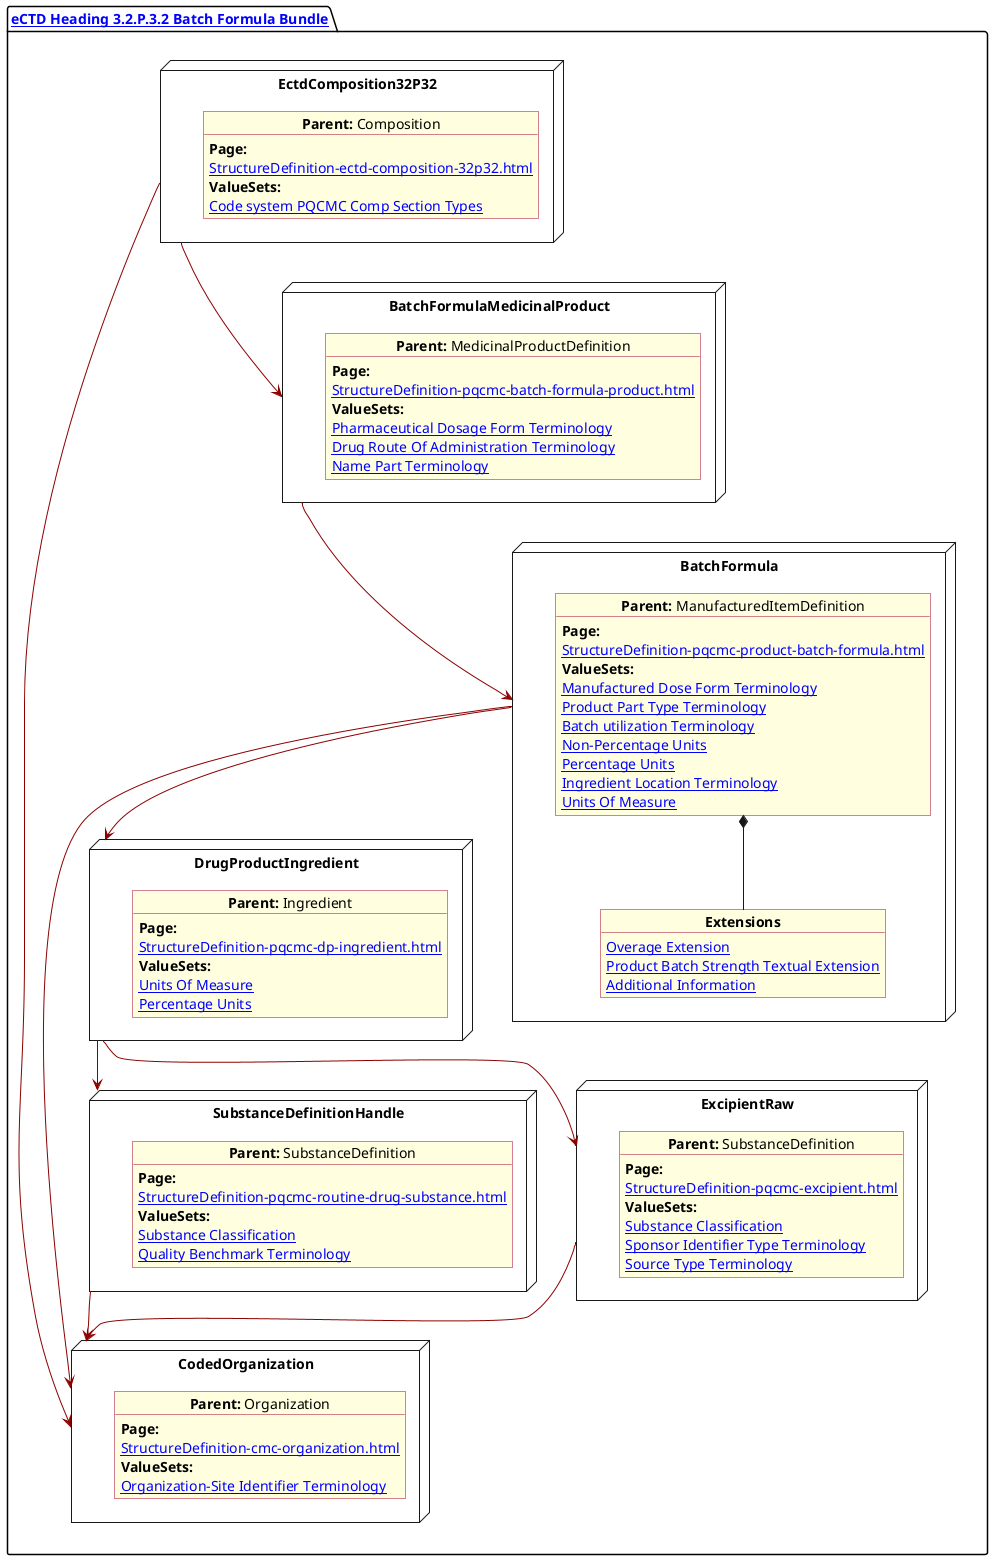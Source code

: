 @startuml BatchForm
allowmixing
'Mixed model of use case and object
skinparam svgDimensionStyle false
skinparam ObjectBackgroundColor LightYellow
skinparam ObjectBorderColor #A80036
skinparam activityDiamondBorderColor #A80036
skinparam activityDiamondBackgroundColor lawnGreen
skinparam ClassBorderThickness 4

package "[[StructureDefinition-cmc-ectd-document-32p32.html eCTD Heading 3.2.P.3.2 Batch Formula Bundle]]" as NODES {


  node "EctdComposition32P32" as N1 {

    object "**Parent:** Composition" as obj1 {
      **Page:**
      [[StructureDefinition-ectd-composition-32p32.html]]
      **ValueSets:**
      [[ValueSet-cmc-comp-section-types-vs.html Code system PQCMC Comp Section Types]]
    }

  }
  node "CodedOrganization" as NSO {

    object "**Parent:** Organization" as objAu {
      **Page:**
      [[StructureDefinition-cmc-organization.html]]
      **ValueSets:**
      [[ValueSet-pqcmc-org-identifier-type-terminology.html Organization-Site Identifier Terminology]]
    }
  }

  node "DrugProductIngredient" as NNgred {

    object "**Parent:** Ingredient" as obj10 {
      **Page:**
      [[StructureDefinition-pqcmc-dp-ingredient.html]]
      **ValueSets:**
      [[ValueSet-pqcmc-units-of-measure.html Units Of Measure]]
      [[ValueSet-pqcmc-org-identifier-type-terminology.html Percentage Units]]
    }
  }

  node "SubstanceDefinitionHandle" as NNS {

    object "**Parent:** SubstanceDefinition" as obj4 {
      **Page:**
      [[StructureDefinition-pqcmc-routine-drug-substance.html]]
      **ValueSets:**
      [[ValueSet-substance-classification.html Substance Classification]]
      [[ValueSet-pqcmc-quality-benchmark-terminology.html Quality Benchmark Terminology]]
    }

  }

  node "ExcipientRaw" as NNSEx {

    object "**Parent:** SubstanceDefinition" as obj42 {
      **Page:**
      [[StructureDefinition-pqcmc-excipient.html]]
      **ValueSets:**
      [[ValueSet-substance-classification.html Substance Classification]]
      [[ValueSet-pqcmc-org-identifier-type-terminology.html Sponsor Identifier Type Terminology]]
      [[ValueSet-pqcmc-source-type-terminology.html Source Type Terminology]]
    }

  }

  node "BatchFormulaMedicinalProduct" as NN2 {

    object "**Parent:** MedicinalProductDefinition" as obj32 {
      **Page:**
      [[StructureDefinition-pqcmc-batch-formula-product.html]]
      **ValueSets:**
      [[ValueSet-spl-pharmaceutical-dosage-form-terminology.html Pharmaceutical Dosage Form Terminology]]
      [[ValueSet-spl-drug-route-of-administration-terminology.html Drug Route Of Administration Terminology]]
      [[ValueSet-pqcmc-name-part-terminology.html Name Part Terminology]]
    }
  }

  node "BatchFormula" as NN {

    object "**Parent:** ManufacturedItemDefinition" as obj3 {
      **Page:**
      [[StructureDefinition-pqcmc-product-batch-formula.html]]
      **ValueSets:**
      [[ValueSet-pqcmc-manufactured-dose-form-terminology.html Manufactured Dose Form Terminology]]
      [[ValueSet-pqcmc-product-part-type.html Product Part Type Terminology]]
      [[ValueSet-pqcmc-batch-utilization-terminology.html Batch utilization Terminology]]
      [[ValueSet-pqcmc-non-percentage-units.html Non-Percentage Units]]
      [[ValueSet-pqcmc-percentage-units.html Percentage Units]]
      [[ValueSet-pqcmc-product-part-ingredient-physical-location.html Ingredient Location Terminology]]
      [[ValueSet-pqcmc-units-of-measure.html Units Of Measure]]

    }

    object "**Extensions**" as objExs2 {
      [[StructureDefinition-pq-overage-extension.html Overage Extension]]
      [[StructureDefinition-pq-product-batch-strength-textual-extension.html Product Batch Strength Textual Extension]]
      [[StructureDefinition-pq-additional-info-extension.html Additional Information]]
    }

    obj3 *-- objExs2
  }
  N1 -[#darkred]--> NSO
  N1 -[#darkred]-> NN2
  NNS -[#darkred]-> NSO
  NN -[#darkred]-> NSO
  NN -[#darkred]-> NNgred
  NN2 -[#darkred]-> NN
  NNgred -[#darkred]-> NNS
  NNgred -[#darkred]->NNSEx
  NNSEx -[#darkred]-> NSO
}
@enduml